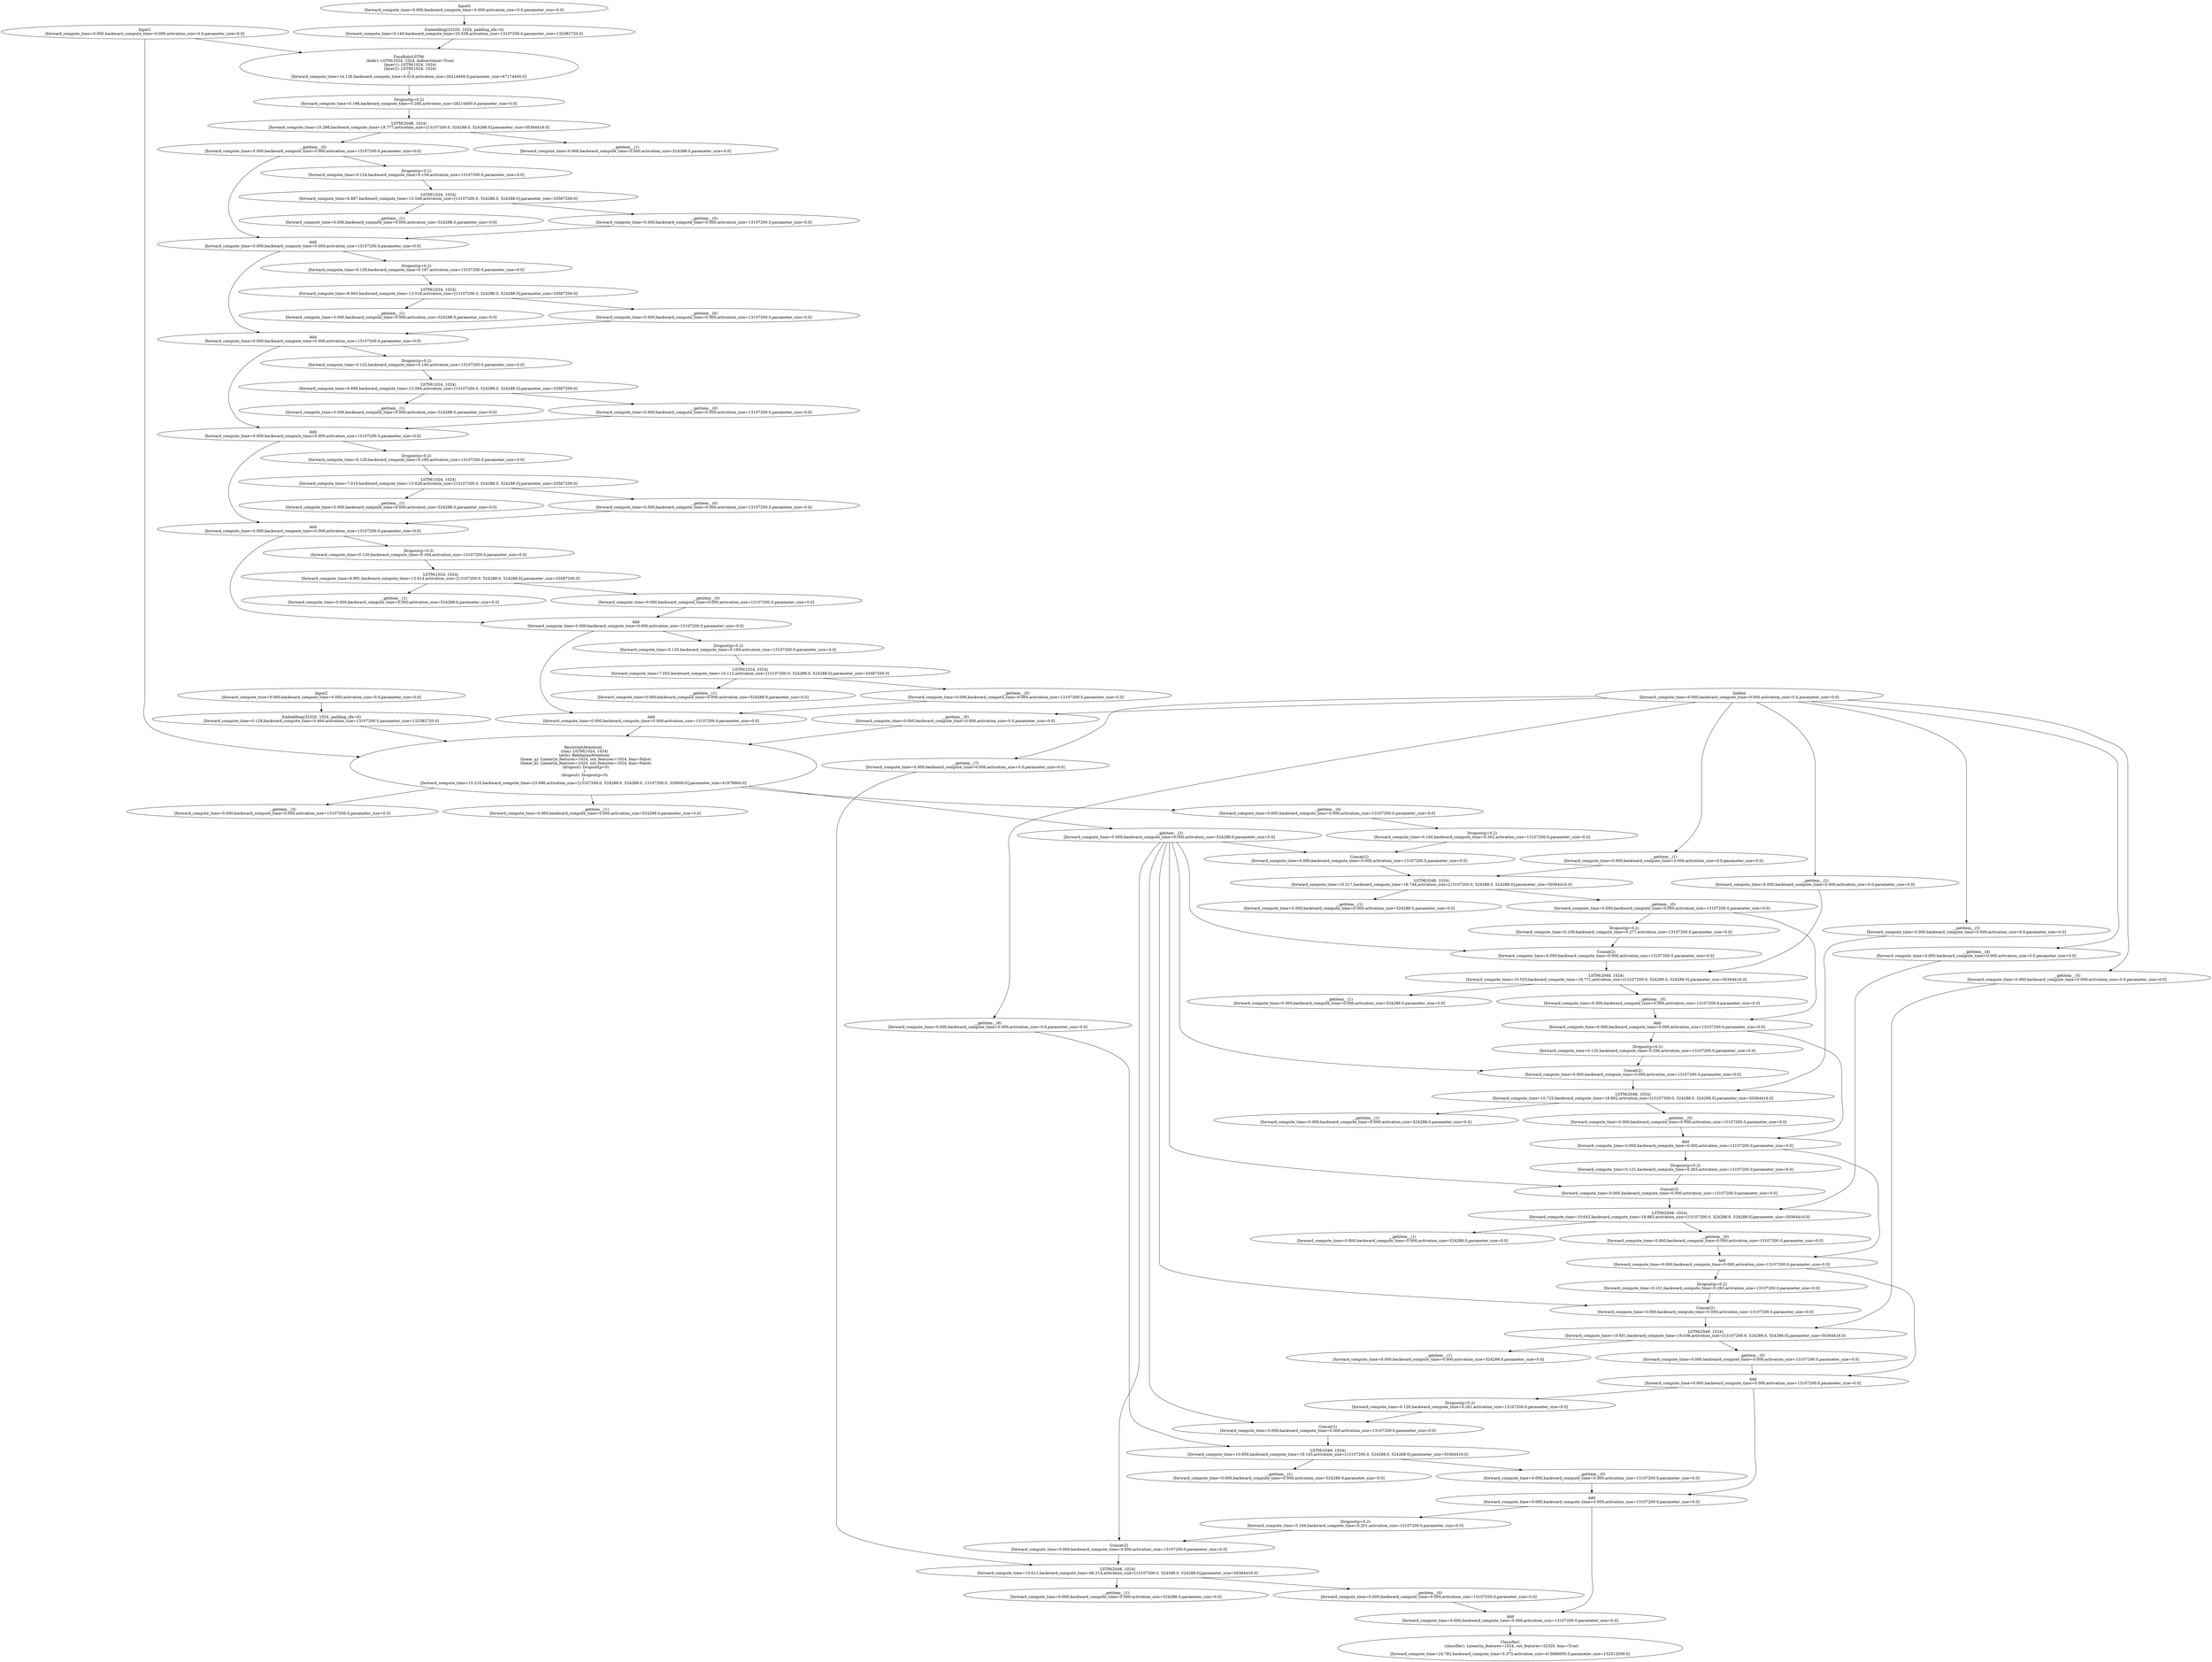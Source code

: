 digraph {
	node1 [label="Input0
[forward_compute_time=0.000,backward_compute_time=0.000,activation_size=0.0,parameter_size=0.0]"]
	node4 [label="Embedding(32320, 1024, padding_idx=0)
[forward_compute_time=0.140,backward_compute_time=25.538,activation_size=13107200.0,parameter_size=132382720.0]"]
	node5 [label="EmuBidirLSTM(
  (bidir): LSTM(1024, 1024, bidirectional=True)
  (layer1): LSTM(1024, 1024)
  (layer2): LSTM(1024, 1024)
)
[forward_compute_time=14.126,backward_compute_time=0.019,activation_size=26214400.0,parameter_size=67174400.0]"]
	node2 [label="Input1
[forward_compute_time=0.000,backward_compute_time=0.000,activation_size=0.0,parameter_size=0.0]"]
	node6 [label="Dropout(p=0.2)
[forward_compute_time=0.186,backward_compute_time=0.285,activation_size=26214400.0,parameter_size=0.0]"]
	node7 [label="LSTM(2048, 1024)
[forward_compute_time=10.298,backward_compute_time=18.777,activation_size=[13107200.0, 524288.0, 524288.0],parameter_size=50364416.0]"]
	node8 [label="__getitem__(0)
[forward_compute_time=0.000,backward_compute_time=0.000,activation_size=13107200.0,parameter_size=0.0]"]
	node9 [label="__getitem__(1)
[forward_compute_time=0.000,backward_compute_time=0.000,activation_size=524288.0,parameter_size=0.0]"]
	node10 [label="Dropout(p=0.2)
[forward_compute_time=0.124,backward_compute_time=0.159,activation_size=13107200.0,parameter_size=0.0]"]
	node11 [label="LSTM(1024, 1024)
[forward_compute_time=6.887,backward_compute_time=13.549,activation_size=[13107200.0, 524288.0, 524288.0],parameter_size=33587200.0]"]
	node12 [label="__getitem__(0)
[forward_compute_time=0.000,backward_compute_time=0.000,activation_size=13107200.0,parameter_size=0.0]"]
	node13 [label="__getitem__(1)
[forward_compute_time=0.000,backward_compute_time=0.000,activation_size=524288.0,parameter_size=0.0]"]
	node14 [label="Add
[forward_compute_time=0.000,backward_compute_time=0.000,activation_size=13107200.0,parameter_size=0.0]"]
	node15 [label="Dropout(p=0.2)
[forward_compute_time=0.129,backward_compute_time=0.167,activation_size=13107200.0,parameter_size=0.0]"]
	node16 [label="LSTM(1024, 1024)
[forward_compute_time=6.903,backward_compute_time=13.518,activation_size=[13107200.0, 524288.0, 524288.0],parameter_size=33587200.0]"]
	node17 [label="__getitem__(0)
[forward_compute_time=0.000,backward_compute_time=0.000,activation_size=13107200.0,parameter_size=0.0]"]
	node18 [label="__getitem__(1)
[forward_compute_time=0.000,backward_compute_time=0.000,activation_size=524288.0,parameter_size=0.0]"]
	node19 [label="Add
[forward_compute_time=0.000,backward_compute_time=0.000,activation_size=13107200.0,parameter_size=0.0]"]
	node20 [label="Dropout(p=0.2)
[forward_compute_time=0.122,backward_compute_time=0.160,activation_size=13107200.0,parameter_size=0.0]"]
	node21 [label="LSTM(1024, 1024)
[forward_compute_time=6.889,backward_compute_time=13.594,activation_size=[13107200.0, 524288.0, 524288.0],parameter_size=33587200.0]"]
	node22 [label="__getitem__(0)
[forward_compute_time=0.000,backward_compute_time=0.000,activation_size=13107200.0,parameter_size=0.0]"]
	node23 [label="__getitem__(1)
[forward_compute_time=0.000,backward_compute_time=0.000,activation_size=524288.0,parameter_size=0.0]"]
	node24 [label="Add
[forward_compute_time=0.000,backward_compute_time=0.000,activation_size=13107200.0,parameter_size=0.0]"]
	node25 [label="Dropout(p=0.2)
[forward_compute_time=0.120,backward_compute_time=0.160,activation_size=13107200.0,parameter_size=0.0]"]
	node26 [label="LSTM(1024, 1024)
[forward_compute_time=7.019,backward_compute_time=13.628,activation_size=[13107200.0, 524288.0, 524288.0],parameter_size=33587200.0]"]
	node27 [label="__getitem__(0)
[forward_compute_time=0.000,backward_compute_time=0.000,activation_size=13107200.0,parameter_size=0.0]"]
	node28 [label="__getitem__(1)
[forward_compute_time=0.000,backward_compute_time=0.000,activation_size=524288.0,parameter_size=0.0]"]
	node29 [label="Add
[forward_compute_time=0.000,backward_compute_time=0.000,activation_size=13107200.0,parameter_size=0.0]"]
	node30 [label="Dropout(p=0.2)
[forward_compute_time=0.120,backward_compute_time=0.164,activation_size=13107200.0,parameter_size=0.0]"]
	node31 [label="LSTM(1024, 1024)
[forward_compute_time=6.991,backward_compute_time=13.614,activation_size=[13107200.0, 524288.0, 524288.0],parameter_size=33587200.0]"]
	node32 [label="__getitem__(0)
[forward_compute_time=0.000,backward_compute_time=0.000,activation_size=13107200.0,parameter_size=0.0]"]
	node33 [label="__getitem__(1)
[forward_compute_time=0.000,backward_compute_time=0.000,activation_size=524288.0,parameter_size=0.0]"]
	node34 [label="Add
[forward_compute_time=0.000,backward_compute_time=0.000,activation_size=13107200.0,parameter_size=0.0]"]
	node35 [label="Dropout(p=0.2)
[forward_compute_time=0.120,backward_compute_time=0.169,activation_size=13107200.0,parameter_size=0.0]"]
	node36 [label="LSTM(1024, 1024)
[forward_compute_time=7.055,backward_compute_time=14.112,activation_size=[13107200.0, 524288.0, 524288.0],parameter_size=33587200.0]"]
	node37 [label="__getitem__(0)
[forward_compute_time=0.000,backward_compute_time=0.000,activation_size=13107200.0,parameter_size=0.0]"]
	node38 [label="__getitem__(1)
[forward_compute_time=0.000,backward_compute_time=0.000,activation_size=524288.0,parameter_size=0.0]"]
	node39 [label="Add
[forward_compute_time=0.000,backward_compute_time=0.000,activation_size=13107200.0,parameter_size=0.0]"]
	node3 [label="Input2
[forward_compute_time=0.000,backward_compute_time=0.000,activation_size=0.0,parameter_size=0.0]"]
	node41 [label="Embedding(32320, 1024, padding_idx=0)
[forward_compute_time=0.128,backward_compute_time=0.460,activation_size=13107200.0,parameter_size=132382720.0]"]
	node40 [label="hidden
[forward_compute_time=0.000,backward_compute_time=0.000,activation_size=0.0,parameter_size=0.0]"]
	node42 [label="__getitem__(0)
[forward_compute_time=0.000,backward_compute_time=0.000,activation_size=0.0,parameter_size=0.0]"]
	node43 [label="RecurrentAttention(
  (rnn): LSTM(1024, 1024)
  (attn): BahdanauAttention(
    (linear_q): Linear(in_features=1024, out_features=1024, bias=False)
    (linear_k): Linear(in_features=1024, out_features=1024, bias=False)
    (dropout): Dropout(p=0)
  )
  (dropout): Dropout(p=0)
)
[forward_compute_time=15.210,backward_compute_time=23.086,activation_size=[13107200.0, 524288.0, 524288.0, 13107200.0, 320000.0],parameter_size=41979904.0]"]
	node44 [label="__getitem__(0)
[forward_compute_time=0.000,backward_compute_time=0.000,activation_size=13107200.0,parameter_size=0.0]"]
	node45 [label="__getitem__(1)
[forward_compute_time=0.000,backward_compute_time=0.000,activation_size=524288.0,parameter_size=0.0]"]
	node46 [label="__getitem__(2)
[forward_compute_time=0.000,backward_compute_time=0.000,activation_size=524288.0,parameter_size=0.0]"]
	node47 [label="__getitem__(3)
[forward_compute_time=0.000,backward_compute_time=0.000,activation_size=13107200.0,parameter_size=0.0]"]
	node48 [label="Dropout(p=0.2)
[forward_compute_time=0.104,backward_compute_time=0.262,activation_size=13107200.0,parameter_size=0.0]"]
	node49 [label="Concat(2)
[forward_compute_time=0.000,backward_compute_time=0.000,activation_size=13107200.0,parameter_size=0.0]"]
	node50 [label="__getitem__(1)
[forward_compute_time=0.000,backward_compute_time=0.000,activation_size=0.0,parameter_size=0.0]"]
	node51 [label="LSTM(2048, 1024)
[forward_compute_time=10.517,backward_compute_time=18.744,activation_size=[13107200.0, 524288.0, 524288.0],parameter_size=50364416.0]"]
	node52 [label="__getitem__(0)
[forward_compute_time=0.000,backward_compute_time=0.000,activation_size=13107200.0,parameter_size=0.0]"]
	node53 [label="__getitem__(1)
[forward_compute_time=0.000,backward_compute_time=0.000,activation_size=524288.0,parameter_size=0.0]"]
	node54 [label="Dropout(p=0.2)
[forward_compute_time=0.109,backward_compute_time=0.277,activation_size=13107200.0,parameter_size=0.0]"]
	node55 [label="Concat(2)
[forward_compute_time=0.000,backward_compute_time=0.000,activation_size=13107200.0,parameter_size=0.0]"]
	node56 [label="__getitem__(2)
[forward_compute_time=0.000,backward_compute_time=0.000,activation_size=0.0,parameter_size=0.0]"]
	node57 [label="LSTM(2048, 1024)
[forward_compute_time=10.553,backward_compute_time=18.771,activation_size=[13107200.0, 524288.0, 524288.0],parameter_size=50364416.0]"]
	node58 [label="__getitem__(0)
[forward_compute_time=0.000,backward_compute_time=0.000,activation_size=13107200.0,parameter_size=0.0]"]
	node59 [label="__getitem__(1)
[forward_compute_time=0.000,backward_compute_time=0.000,activation_size=524288.0,parameter_size=0.0]"]
	node60 [label="Add
[forward_compute_time=0.000,backward_compute_time=0.000,activation_size=13107200.0,parameter_size=0.0]"]
	node61 [label="Dropout(p=0.2)
[forward_compute_time=0.120,backward_compute_time=0.256,activation_size=13107200.0,parameter_size=0.0]"]
	node62 [label="Concat(2)
[forward_compute_time=0.000,backward_compute_time=0.000,activation_size=13107200.0,parameter_size=0.0]"]
	node63 [label="__getitem__(3)
[forward_compute_time=0.000,backward_compute_time=0.000,activation_size=0.0,parameter_size=0.0]"]
	node64 [label="LSTM(2048, 1024)
[forward_compute_time=10.725,backward_compute_time=18.802,activation_size=[13107200.0, 524288.0, 524288.0],parameter_size=50364416.0]"]
	node65 [label="__getitem__(0)
[forward_compute_time=0.000,backward_compute_time=0.000,activation_size=13107200.0,parameter_size=0.0]"]
	node66 [label="__getitem__(1)
[forward_compute_time=0.000,backward_compute_time=0.000,activation_size=524288.0,parameter_size=0.0]"]
	node67 [label="Add
[forward_compute_time=0.000,backward_compute_time=0.000,activation_size=13107200.0,parameter_size=0.0]"]
	node68 [label="Dropout(p=0.2)
[forward_compute_time=0.121,backward_compute_time=0.263,activation_size=13107200.0,parameter_size=0.0]"]
	node69 [label="Concat(2)
[forward_compute_time=0.000,backward_compute_time=0.000,activation_size=13107200.0,parameter_size=0.0]"]
	node70 [label="__getitem__(4)
[forward_compute_time=0.000,backward_compute_time=0.000,activation_size=0.0,parameter_size=0.0]"]
	node71 [label="LSTM(2048, 1024)
[forward_compute_time=10.643,backward_compute_time=18.863,activation_size=[13107200.0, 524288.0, 524288.0],parameter_size=50364416.0]"]
	node72 [label="__getitem__(0)
[forward_compute_time=0.000,backward_compute_time=0.000,activation_size=13107200.0,parameter_size=0.0]"]
	node73 [label="__getitem__(1)
[forward_compute_time=0.000,backward_compute_time=0.000,activation_size=524288.0,parameter_size=0.0]"]
	node74 [label="Add
[forward_compute_time=0.000,backward_compute_time=0.000,activation_size=13107200.0,parameter_size=0.0]"]
	node75 [label="Dropout(p=0.2)
[forward_compute_time=0.131,backward_compute_time=0.263,activation_size=13107200.0,parameter_size=0.0]"]
	node76 [label="Concat(2)
[forward_compute_time=0.000,backward_compute_time=0.000,activation_size=13107200.0,parameter_size=0.0]"]
	node77 [label="__getitem__(5)
[forward_compute_time=0.000,backward_compute_time=0.000,activation_size=0.0,parameter_size=0.0]"]
	node78 [label="LSTM(2048, 1024)
[forward_compute_time=10.651,backward_compute_time=19.036,activation_size=[13107200.0, 524288.0, 524288.0],parameter_size=50364416.0]"]
	node79 [label="__getitem__(0)
[forward_compute_time=0.000,backward_compute_time=0.000,activation_size=13107200.0,parameter_size=0.0]"]
	node80 [label="__getitem__(1)
[forward_compute_time=0.000,backward_compute_time=0.000,activation_size=524288.0,parameter_size=0.0]"]
	node81 [label="Add
[forward_compute_time=0.000,backward_compute_time=0.000,activation_size=13107200.0,parameter_size=0.0]"]
	node82 [label="Dropout(p=0.2)
[forward_compute_time=0.126,backward_compute_time=0.261,activation_size=13107200.0,parameter_size=0.0]"]
	node83 [label="Concat(2)
[forward_compute_time=0.000,backward_compute_time=0.000,activation_size=13107200.0,parameter_size=0.0]"]
	node84 [label="__getitem__(6)
[forward_compute_time=0.000,backward_compute_time=0.000,activation_size=0.0,parameter_size=0.0]"]
	node85 [label="LSTM(2048, 1024)
[forward_compute_time=10.659,backward_compute_time=19.145,activation_size=[13107200.0, 524288.0, 524288.0],parameter_size=50364416.0]"]
	node86 [label="__getitem__(0)
[forward_compute_time=0.000,backward_compute_time=0.000,activation_size=13107200.0,parameter_size=0.0]"]
	node87 [label="__getitem__(1)
[forward_compute_time=0.000,backward_compute_time=0.000,activation_size=524288.0,parameter_size=0.0]"]
	node88 [label="Add
[forward_compute_time=0.000,backward_compute_time=0.000,activation_size=13107200.0,parameter_size=0.0]"]
	node89 [label="Dropout(p=0.2)
[forward_compute_time=0.144,backward_compute_time=0.201,activation_size=13107200.0,parameter_size=0.0]"]
	node90 [label="Concat(2)
[forward_compute_time=0.000,backward_compute_time=0.000,activation_size=13107200.0,parameter_size=0.0]"]
	node91 [label="__getitem__(7)
[forward_compute_time=0.000,backward_compute_time=0.000,activation_size=0.0,parameter_size=0.0]"]
	node92 [label="LSTM(2048, 1024)
[forward_compute_time=10.611,backward_compute_time=66.214,activation_size=[13107200.0, 524288.0, 524288.0],parameter_size=50364416.0]"]
	node93 [label="__getitem__(0)
[forward_compute_time=0.000,backward_compute_time=0.000,activation_size=13107200.0,parameter_size=0.0]"]
	node94 [label="__getitem__(1)
[forward_compute_time=0.000,backward_compute_time=0.000,activation_size=524288.0,parameter_size=0.0]"]
	node95 [label="Add
[forward_compute_time=0.000,backward_compute_time=0.000,activation_size=13107200.0,parameter_size=0.0]"]
	node96 [label="Classifier(
  (classifier): Linear(in_features=1024, out_features=32320, bias=True)
)
[forward_compute_time=24.782,backward_compute_time=5.373,activation_size=413696000.0,parameter_size=132512000.0]"]
	node1 -> node4
	node4 -> node5
	node5 -> node6
	node2 -> node5
	node2 -> node43
	node6 -> node7
	node7 -> node8
	node7 -> node9
	node8 -> node10
	node8 -> node14
	node10 -> node11
	node11 -> node12
	node11 -> node13
	node12 -> node14
	node14 -> node15
	node14 -> node19
	node15 -> node16
	node16 -> node17
	node16 -> node18
	node17 -> node19
	node19 -> node20
	node19 -> node24
	node20 -> node21
	node21 -> node22
	node21 -> node23
	node22 -> node24
	node24 -> node25
	node24 -> node29
	node25 -> node26
	node26 -> node27
	node26 -> node28
	node27 -> node29
	node29 -> node30
	node29 -> node34
	node30 -> node31
	node31 -> node32
	node31 -> node33
	node32 -> node34
	node34 -> node35
	node34 -> node39
	node35 -> node36
	node36 -> node37
	node36 -> node38
	node37 -> node39
	node39 -> node43
	node3 -> node41
	node41 -> node43
	node40 -> node42
	node40 -> node50
	node40 -> node56
	node40 -> node63
	node40 -> node70
	node40 -> node77
	node40 -> node84
	node40 -> node91
	node42 -> node43
	node43 -> node44
	node43 -> node45
	node43 -> node46
	node43 -> node47
	node44 -> node48
	node46 -> node49
	node46 -> node55
	node46 -> node62
	node46 -> node69
	node46 -> node76
	node46 -> node83
	node46 -> node90
	node48 -> node49
	node49 -> node51
	node50 -> node51
	node51 -> node52
	node51 -> node53
	node52 -> node54
	node52 -> node60
	node54 -> node55
	node55 -> node57
	node56 -> node57
	node57 -> node58
	node57 -> node59
	node58 -> node60
	node60 -> node61
	node60 -> node67
	node61 -> node62
	node62 -> node64
	node63 -> node64
	node64 -> node65
	node64 -> node66
	node65 -> node67
	node67 -> node68
	node67 -> node74
	node68 -> node69
	node69 -> node71
	node70 -> node71
	node71 -> node72
	node71 -> node73
	node72 -> node74
	node74 -> node75
	node74 -> node81
	node75 -> node76
	node76 -> node78
	node77 -> node78
	node78 -> node79
	node78 -> node80
	node79 -> node81
	node81 -> node82
	node81 -> node88
	node82 -> node83
	node83 -> node85
	node84 -> node85
	node85 -> node86
	node85 -> node87
	node86 -> node88
	node88 -> node89
	node88 -> node95
	node89 -> node90
	node90 -> node92
	node91 -> node92
	node92 -> node93
	node92 -> node94
	node93 -> node95
	node95 -> node96
}
